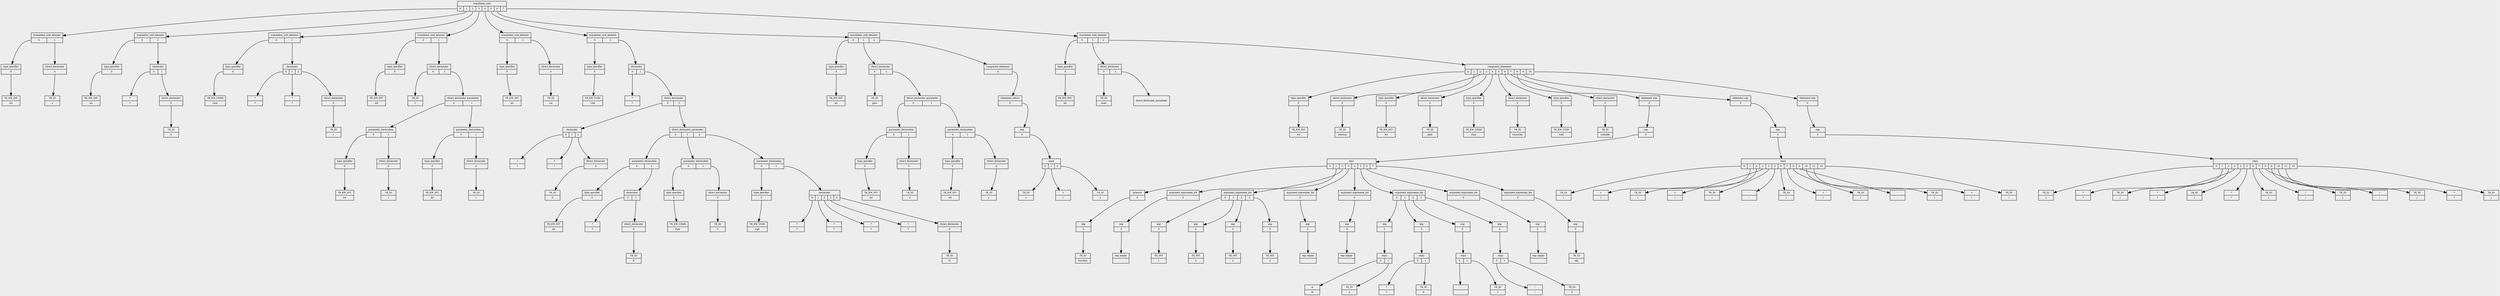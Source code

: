digraph AST_graph {              
    graph [                      
        charset = "UTF-8",     
        bgcolor = "#EDEDED",   
        rankdir = TB,            
        nodesep = 1.1,           
        ranksep = 1.05,          
    ];                           
    node [                       
        shape = record,          
        // fontname = "Ricty", 
        fontsize = 8,            
    ];                           
    // node
    node0 [label = "{translation_unit|{<p0>0|<p1>1|<p2>2|<p3>3|<p4>4|<p5>5|<p6>6|<p7>7}}"]; 
    node1 [label = "{translation_unit_element|{<p0>0|<p1>1}}"]; 
    node2 [label = "{type_specifier|{<p0>0}}"]; 
    node3 [label = "{TK_KW_INT|int}"]; 
    node4 [label = "{direct_declarator|{<p0>0}}"]; 
    node5 [label = "{TK_ID|a}"]; 
    node6 [label = "{translation_unit_element|{<p0>0|<p1>1}}"]; 
    node7 [label = "{type_specifier|{<p0>0}}"]; 
    node8 [label = "{TK_KW_INT|int}"]; 
    node9 [label = "{declarator|{<p0>0|<p1>1}}"]; 
    node10 [label = "{*|*}"]; 
    node11 [label = "{direct_declarator|{<p0>0}}"]; 
    node12 [label = "{TK_ID|b}"]; 
    node13 [label = "{translation_unit_element|{<p0>0|<p1>1}}"]; 
    node14 [label = "{type_specifier|{<p0>0}}"]; 
    node15 [label = "{TK_KW_CHAR|char}"]; 
    node16 [label = "{declarator|{<p0>0|<p1>1|<p2>2}}"]; 
    node17 [label = "{*|*}"]; 
    node18 [label = "{*|*}"]; 
    node19 [label = "{direct_declarator|{<p0>0}}"]; 
    node20 [label = "{TK_ID|c}"]; 
    node21 [label = "{translation_unit_element|{<p0>0|<p1>1}}"]; 
    node22 [label = "{type_specifier|{<p0>0}}"]; 
    node23 [label = "{TK_KW_INT|int}"]; 
    node24 [label = "{direct_declarator|{<p0>0|<p1>1}}"]; 
    node25 [label = "{TK_ID|f}"]; 
    node26 [label = "{direct_declarator_parameter|{<p0>0|<p1>1}}"]; 
    node27 [label = "{parameter_declaration|{<p0>0|<p1>1}}"]; 
    node28 [label = "{type_specifier|{<p0>0}}"]; 
    node29 [label = "{TK_KW_INT|int}"]; 
    node30 [label = "{direct_declarator|{<p0>0}}"]; 
    node31 [label = "{TK_ID|l}"]; 
    node32 [label = "{parameter_declaration|{<p0>0|<p1>1}}"]; 
    node33 [label = "{type_specifier|{<p0>0}}"]; 
    node34 [label = "{TK_KW_INT|int}"]; 
    node35 [label = "{direct_declarator|{<p0>0}}"]; 
    node36 [label = "{TK_ID|r}"]; 
    node37 [label = "{translation_unit_element|{<p0>0|<p1>1}}"]; 
    node38 [label = "{type_specifier|{<p0>0}}"]; 
    node39 [label = "{TK_KW_INT|int}"]; 
    node40 [label = "{direct_declarator|{<p0>0}}"]; 
    node41 [label = "{TK_ID|var}"]; 
    node42 [label = "{translation_unit_element|{<p0>0|<p1>1}}"]; 
    node43 [label = "{type_specifier|{<p0>0}}"]; 
    node44 [label = "{TK_KW_VOID|void}"]; 
    node45 [label = "{declarator|{<p0>0|<p1>1}}"]; 
    node46 [label = "{*|*}"]; 
    node47 [label = "{direct_declarator|{<p0>0|<p1>1}}"]; 
    node48 [label = "{declarator|{<p0>0|<p1>1|<p2>2}}"]; 
    node49 [label = "{*|*}"]; 
    node50 [label = "{*|*}"]; 
    node51 [label = "{direct_declarator|{<p0>0}}"]; 
    node52 [label = "{TK_ID|A}"]; 
    node53 [label = "{direct_declarator_parameter|{<p0>0|<p1>1|<p2>2}}"]; 
    node54 [label = "{parameter_declaration|{<p0>0|<p1>1}}"]; 
    node55 [label = "{type_specifier|{<p0>0}}"]; 
    node56 [label = "{TK_KW_INT|int}"]; 
    node57 [label = "{declarator|{<p0>0|<p1>1}}"]; 
    node58 [label = "{*|*}"]; 
    node59 [label = "{direct_declarator|{<p0>0}}"]; 
    node60 [label = "{TK_ID|B}"]; 
    node61 [label = "{parameter_declaration|{<p0>0|<p1>1}}"]; 
    node62 [label = "{type_specifier|{<p0>0}}"]; 
    node63 [label = "{TK_KW_CHAR|char}"]; 
    node64 [label = "{direct_declarator|{<p0>0}}"]; 
    node65 [label = "{TK_ID|C}"]; 
    node66 [label = "{parameter_declaration|{<p0>0|<p1>1}}"]; 
    node67 [label = "{type_specifier|{<p0>0}}"]; 
    node68 [label = "{TK_KW_VOID|void}"]; 
    node69 [label = "{declarator|{<p0>0|<p1>1|<p2>2|<p3>3|<p4>4}}"]; 
    node70 [label = "{*|*}"]; 
    node71 [label = "{*|*}"]; 
    node72 [label = "{*|*}"]; 
    node73 [label = "{*|*}"]; 
    node74 [label = "{direct_declarator|{<p0>0}}"]; 
    node75 [label = "{TK_ID|D}"]; 
    node76 [label = "{translation_unit_element|{<p0>0|<p1>1|<p2>2}}"]; 
    node77 [label = "{type_specifier|{<p0>0}}"]; 
    node78 [label = "{TK_KW_INT|int}"]; 
    node79 [label = "{direct_declarator|{<p0>0|<p1>1}}"]; 
    node80 [label = "{TK_ID|plus}"]; 
    node81 [label = "{direct_declarator_parameter|{<p0>0|<p1>1}}"]; 
    node82 [label = "{parameter_declaration|{<p0>0|<p1>1}}"]; 
    node83 [label = "{type_specifier|{<p0>0}}"]; 
    node84 [label = "{TK_KW_INT|int}"]; 
    node85 [label = "{direct_declarator|{<p0>0}}"]; 
    node86 [label = "{TK_ID|x}"]; 
    node87 [label = "{parameter_declaration|{<p0>0|<p1>1}}"]; 
    node88 [label = "{type_specifier|{<p0>0}}"]; 
    node89 [label = "{TK_KW_INT|int}"]; 
    node90 [label = "{direct_declarator|{<p0>0}}"]; 
    node91 [label = "{TK_ID|y}"]; 
    node92 [label = "{compound_statement|{<p0>0}}"]; 
    node93 [label = "{statement_return|{<p0>0}}"]; 
    node94 [label = "{exp|{<p0>0}}"]; 
    node95 [label = "{exp4|{<p0>0|<p1>1|<p2>2}}"]; 
    node96 [label = "{TK_ID|x}"]; 
    node97 [label = "{+|+}"]; 
    node98 [label = "{TK_ID|y}"]; 
    node99 [label = "{translation_unit_element|{<p0>0|<p1>1|<p2>2}}"]; 
    node100 [label = "{type_specifier|{<p0>0}}"]; 
    node101 [label = "{TK_KW_INT|int}"]; 
    node102 [label = "{direct_declarator|{<p0>0|<p1>1}}"]; 
    node103 [label = "{TK_ID|main}"]; 
    node104 [label = "direct_declarator_parameter"]; 
    node105 [label = "{compound_statement|{<p0>0|<p1>1|<p2>2|<p3>3|<p4>4|<p5>5|<p6>6|<p7>7|<p8>8|<p9>9|<p10>10}}"]; 
    node106 [label = "{type_specifier|{<p0>0}}"]; 
    node107 [label = "{TK_KW_INT|int}"]; 
    node108 [label = "{direct_declarator|{<p0>0}}"]; 
    node109 [label = "{TK_ID|internal}"]; 
    node110 [label = "{type_specifier|{<p0>0}}"]; 
    node111 [label = "{TK_KW_INT|int}"]; 
    node112 [label = "{direct_declarator|{<p0>0}}"]; 
    node113 [label = "{TK_ID|joint}"]; 
    node114 [label = "{type_specifier|{<p0>0}}"]; 
    node115 [label = "{TK_KW_CHAR|char}"]; 
    node116 [label = "{direct_declarator|{<p0>0}}"]; 
    node117 [label = "{TK_ID|character}"]; 
    node118 [label = "{type_specifier|{<p0>0}}"]; 
    node119 [label = "{TK_KW_VOID|void}"]; 
    node120 [label = "{direct_declarator|{<p0>0}}"]; 
    node121 [label = "{TK_ID|voidable}"]; 
    node122 [label = "{statement_exp|{<p0>0}}"]; 
    node123 [label = "{exp|{<p0>0}}"]; 
    node124 [label = "{exp1|{<p0>0|<p1>1|<p2>2|<p3>3|<p4>4|<p5>5|<p6>6|<p7>7}}"]; 
    node125 [label = "{primary|{<p0>0}}"]; 
    node126 [label = "{exp|{<p0>0}}"]; 
    node127 [label = "{TK_ID|function}"]; 
    node128 [label = "{argument_expression_list|{<p0>0}}"]; 
    node129 [label = "{exp|{<p0>0}}"]; 
    node130 [label = "{exp_empty| }"]; 
    node131 [label = "{argument_expression_list|{<p0>0|<p1>1|<p2>2|<p3>3}}"]; 
    node132 [label = "{exp|{<p0>0}}"]; 
    node133 [label = "{TK_INT|1}"]; 
    node134 [label = "{exp|{<p0>0}}"]; 
    node135 [label = "{TK_INT|2}"]; 
    node136 [label = "{exp|{<p0>0}}"]; 
    node137 [label = "{TK_INT|3}"]; 
    node138 [label = "{exp|{<p0>0}}"]; 
    node139 [label = "{TK_INT|4}"]; 
    node140 [label = "{argument_expression_list|{<p0>0}}"]; 
    node141 [label = "{exp|{<p0>0}}"]; 
    node142 [label = "{exp_empty| }"]; 
    node143 [label = "{argument_expression_list|{<p0>0}}"]; 
    node144 [label = "{exp|{<p0>0}}"]; 
    node145 [label = "{exp_empty| }"]; 
    node146 [label = "{argument_expression_list|{<p0>0|<p1>1|<p2>2|<p3>3}}"]; 
    node147 [label = "{exp|{<p0>0}}"]; 
    node148 [label = "{exp2|{<p0>0|<p1>1}}"]; 
    node149 [label = "{&|&}"]; 
    node150 [label = "{TK_ID|a}"]; 
    node151 [label = "{exp|{<p0>0}}"]; 
    node152 [label = "{exp2|{<p0>0|<p1>1}}"]; 
    node153 [label = "{*|*}"]; 
    node154 [label = "{TK_ID|b}"]; 
    node155 [label = "{exp|{<p0>0}}"]; 
    node156 [label = "{exp2|{<p0>0|<p1>1}}"]; 
    node157 [label = "{-|-}"]; 
    node158 [label = "{TK_ID|c}"]; 
    node159 [label = "{exp|{<p0>0}}"]; 
    node160 [label = "{exp2|{<p0>0|<p1>1}}"]; 
    node161 [label = "{!|!}"]; 
    node162 [label = "{TK_ID|d}"]; 
    node163 [label = "{argument_expression_list|{<p0>0}}"]; 
    node164 [label = "{exp|{<p0>0}}"]; 
    node165 [label = "{exp_empty| }"]; 
    node166 [label = "{argument_expression_list|{<p0>0}}"]; 
    node167 [label = "{exp|{<p0>0}}"]; 
    node168 [label = "{TK_ID|efg}"]; 
    node169 [label = "{statement_exp|{<p0>0}}"]; 
    node170 [label = "{exp|{<p0>0}}"]; 
    node171 [label = "{exp4|{<p0>0|<p1>1|<p2>2|<p3>3|<p4>4|<p5>5|<p6>6|<p7>7|<p8>8|<p9>9|<p10>10|<p11>11|<p12>12}}"]; 
    node172 [label = "{TK_ID|i}"]; 
    node173 [label = "{+|+}"]; 
    node174 [label = "{TK_ID|i}"]; 
    node175 [label = "{+|+}"]; 
    node176 [label = "{TK_ID|i}"]; 
    node177 [label = "{-|-}"]; 
    node178 [label = "{TK_ID|i}"]; 
    node179 [label = "{+|+}"]; 
    node180 [label = "{TK_ID|i}"]; 
    node181 [label = "{-|-}"]; 
    node182 [label = "{TK_ID|i}"]; 
    node183 [label = "{+|+}"]; 
    node184 [label = "{TK_ID|i}"]; 
    node185 [label = "{statement_exp|{<p0>0}}"]; 
    node186 [label = "{exp|{<p0>0}}"]; 
    node187 [label = "{exp3|{<p0>0|<p1>1|<p2>2|<p3>3|<p4>4|<p5>5|<p6>6|<p7>7|<p8>8|<p9>9|<p10>10|<p11>11|<p12>12}}"]; 
    node188 [label = "{TK_ID|j}"]; 
    node189 [label = "{*|*}"]; 
    node190 [label = "{TK_ID|j}"]; 
    node191 [label = "{*|*}"]; 
    node192 [label = "{TK_ID|j}"]; 
    node193 [label = "{*|*}"]; 
    node194 [label = "{TK_ID|j}"]; 
    node195 [label = "{/|/}"]; 
    node196 [label = "{TK_ID|j}"]; 
    node197 [label = "{/|/}"]; 
    node198 [label = "{TK_ID|j}"]; 
    node199 [label = "{*|*}"]; 
    node200 [label = "{TK_ID|j}"]; 
    // edge
    node0:p0 -> node1 ;
    node1:p0 -> node2 ;
    node2:p0 -> node3 ;
    node1:p1 -> node4 ;
    node4:p0 -> node5 ;
    node0:p1 -> node6 ;
    node6:p0 -> node7 ;
    node7:p0 -> node8 ;
    node6:p1 -> node9 ;
    node9:p0 -> node10 ;
    node9:p1 -> node11 ;
    node11:p0 -> node12 ;
    node0:p2 -> node13 ;
    node13:p0 -> node14 ;
    node14:p0 -> node15 ;
    node13:p1 -> node16 ;
    node16:p0 -> node17 ;
    node16:p1 -> node18 ;
    node16:p2 -> node19 ;
    node19:p0 -> node20 ;
    node0:p3 -> node21 ;
    node21:p0 -> node22 ;
    node22:p0 -> node23 ;
    node21:p1 -> node24 ;
    node24:p0 -> node25 ;
    node24:p1 -> node26 ;
    node26:p0 -> node27 ;
    node27:p0 -> node28 ;
    node28:p0 -> node29 ;
    node27:p1 -> node30 ;
    node30:p0 -> node31 ;
    node26:p1 -> node32 ;
    node32:p0 -> node33 ;
    node33:p0 -> node34 ;
    node32:p1 -> node35 ;
    node35:p0 -> node36 ;
    node0:p4 -> node37 ;
    node37:p0 -> node38 ;
    node38:p0 -> node39 ;
    node37:p1 -> node40 ;
    node40:p0 -> node41 ;
    node0:p5 -> node42 ;
    node42:p0 -> node43 ;
    node43:p0 -> node44 ;
    node42:p1 -> node45 ;
    node45:p0 -> node46 ;
    node45:p1 -> node47 ;
    node47:p0 -> node48 ;
    node48:p0 -> node49 ;
    node48:p1 -> node50 ;
    node48:p2 -> node51 ;
    node51:p0 -> node52 ;
    node47:p1 -> node53 ;
    node53:p0 -> node54 ;
    node54:p0 -> node55 ;
    node55:p0 -> node56 ;
    node54:p1 -> node57 ;
    node57:p0 -> node58 ;
    node57:p1 -> node59 ;
    node59:p0 -> node60 ;
    node53:p1 -> node61 ;
    node61:p0 -> node62 ;
    node62:p0 -> node63 ;
    node61:p1 -> node64 ;
    node64:p0 -> node65 ;
    node53:p2 -> node66 ;
    node66:p0 -> node67 ;
    node67:p0 -> node68 ;
    node66:p1 -> node69 ;
    node69:p0 -> node70 ;
    node69:p1 -> node71 ;
    node69:p2 -> node72 ;
    node69:p3 -> node73 ;
    node69:p4 -> node74 ;
    node74:p0 -> node75 ;
    node0:p6 -> node76 ;
    node76:p0 -> node77 ;
    node77:p0 -> node78 ;
    node76:p1 -> node79 ;
    node79:p0 -> node80 ;
    node79:p1 -> node81 ;
    node81:p0 -> node82 ;
    node82:p0 -> node83 ;
    node83:p0 -> node84 ;
    node82:p1 -> node85 ;
    node85:p0 -> node86 ;
    node81:p1 -> node87 ;
    node87:p0 -> node88 ;
    node88:p0 -> node89 ;
    node87:p1 -> node90 ;
    node90:p0 -> node91 ;
    node76:p2 -> node92 ;
    node92:p0 -> node93 ;
    node93:p0 -> node94 ;
    node94:p0 -> node95 ;
    node95:p0 -> node96 ;
    node95:p1 -> node97 ;
    node95:p2 -> node98 ;
    node0:p7 -> node99 ;
    node99:p0 -> node100 ;
    node100:p0 -> node101 ;
    node99:p1 -> node102 ;
    node102:p0 -> node103 ;
    node102:p1 -> node104 ;
    node99:p2 -> node105 ;
    node105:p0 -> node106 ;
    node106:p0 -> node107 ;
    node105:p1 -> node108 ;
    node108:p0 -> node109 ;
    node105:p2 -> node110 ;
    node110:p0 -> node111 ;
    node105:p3 -> node112 ;
    node112:p0 -> node113 ;
    node105:p4 -> node114 ;
    node114:p0 -> node115 ;
    node105:p5 -> node116 ;
    node116:p0 -> node117 ;
    node105:p6 -> node118 ;
    node118:p0 -> node119 ;
    node105:p7 -> node120 ;
    node120:p0 -> node121 ;
    node105:p8 -> node122 ;
    node122:p0 -> node123 ;
    node123:p0 -> node124 ;
    node124:p0 -> node125 ;
    node125:p0 -> node126 ;
    node126:p0 -> node127 ;
    node124:p1 -> node128 ;
    node128:p0 -> node129 ;
    node129:p0 -> node130 ;
    node124:p2 -> node131 ;
    node131:p0 -> node132 ;
    node132:p0 -> node133 ;
    node131:p1 -> node134 ;
    node134:p0 -> node135 ;
    node131:p2 -> node136 ;
    node136:p0 -> node137 ;
    node131:p3 -> node138 ;
    node138:p0 -> node139 ;
    node124:p3 -> node140 ;
    node140:p0 -> node141 ;
    node141:p0 -> node142 ;
    node124:p4 -> node143 ;
    node143:p0 -> node144 ;
    node144:p0 -> node145 ;
    node124:p5 -> node146 ;
    node146:p0 -> node147 ;
    node147:p0 -> node148 ;
    node148:p0 -> node149 ;
    node148:p1 -> node150 ;
    node146:p1 -> node151 ;
    node151:p0 -> node152 ;
    node152:p0 -> node153 ;
    node152:p1 -> node154 ;
    node146:p2 -> node155 ;
    node155:p0 -> node156 ;
    node156:p0 -> node157 ;
    node156:p1 -> node158 ;
    node146:p3 -> node159 ;
    node159:p0 -> node160 ;
    node160:p0 -> node161 ;
    node160:p1 -> node162 ;
    node124:p6 -> node163 ;
    node163:p0 -> node164 ;
    node164:p0 -> node165 ;
    node124:p7 -> node166 ;
    node166:p0 -> node167 ;
    node167:p0 -> node168 ;
    node105:p9 -> node169 ;
    node169:p0 -> node170 ;
    node170:p0 -> node171 ;
    node171:p0 -> node172 ;
    node171:p1 -> node173 ;
    node171:p2 -> node174 ;
    node171:p3 -> node175 ;
    node171:p4 -> node176 ;
    node171:p5 -> node177 ;
    node171:p6 -> node178 ;
    node171:p7 -> node179 ;
    node171:p8 -> node180 ;
    node171:p9 -> node181 ;
    node171:p10 -> node182 ;
    node171:p11 -> node183 ;
    node171:p12 -> node184 ;
    node105:p10 -> node185 ;
    node185:p0 -> node186 ;
    node186:p0 -> node187 ;
    node187:p0 -> node188 ;
    node187:p1 -> node189 ;
    node187:p2 -> node190 ;
    node187:p3 -> node191 ;
    node187:p4 -> node192 ;
    node187:p5 -> node193 ;
    node187:p6 -> node194 ;
    node187:p7 -> node195 ;
    node187:p8 -> node196 ;
    node187:p9 -> node197 ;
    node187:p10 -> node198 ;
    node187:p11 -> node199 ;
    node187:p12 -> node200 ;
}                                
